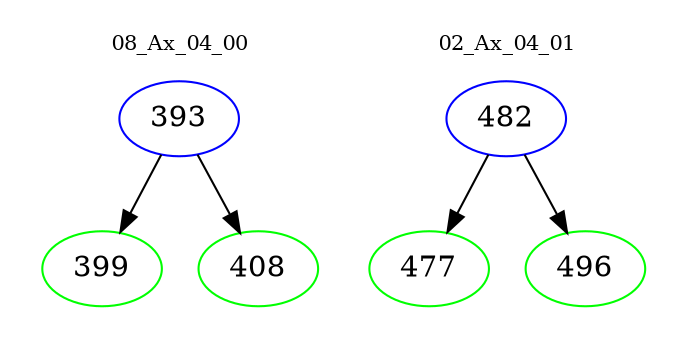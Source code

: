 digraph{
subgraph cluster_0 {
color = white
label = "08_Ax_04_00";
fontsize=10;
T0_393 [label="393", color="blue"]
T0_393 -> T0_399 [color="black"]
T0_399 [label="399", color="green"]
T0_393 -> T0_408 [color="black"]
T0_408 [label="408", color="green"]
}
subgraph cluster_1 {
color = white
label = "02_Ax_04_01";
fontsize=10;
T1_482 [label="482", color="blue"]
T1_482 -> T1_477 [color="black"]
T1_477 [label="477", color="green"]
T1_482 -> T1_496 [color="black"]
T1_496 [label="496", color="green"]
}
}
